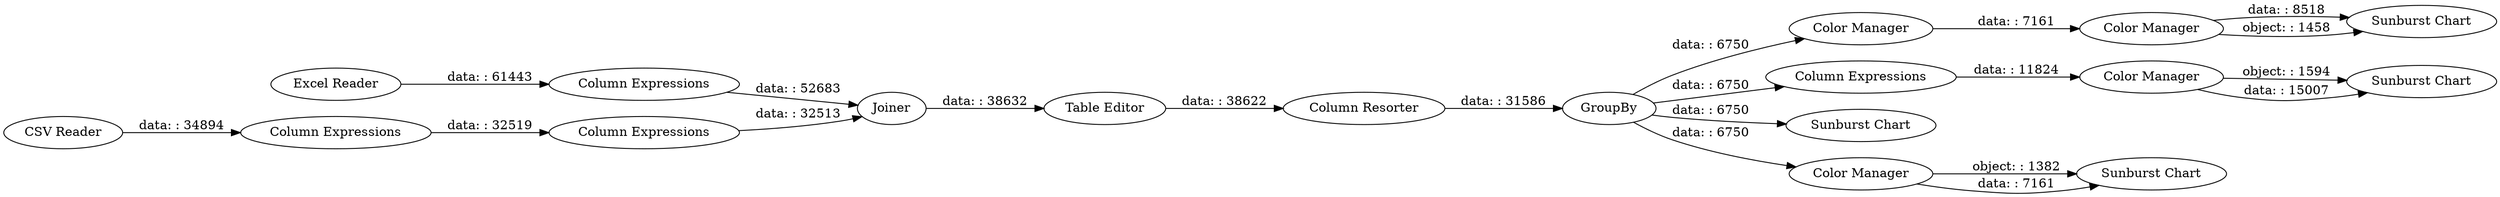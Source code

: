 digraph {
	"7380843232947952416_11" [label="Column Expressions"]
	"7380843232947952416_14" [label="Column Expressions"]
	"7380843232947952416_16" [label=GroupBy]
	"7380843232947952416_17" [label="Column Resorter"]
	"7380843232947952416_30" [label="Color Manager"]
	"7380843232947952416_31" [label="Color Manager"]
	"7380843232947952416_29" [label="Sunburst Chart"]
	"7380843232947952416_12" [label="Excel Reader"]
	"7380843232947952416_13" [label=Joiner]
	"7380843232947952416_27" [label="Sunburst Chart"]
	"7380843232947952416_34" [label="Column Expressions"]
	"7380843232947952416_32" [label="Sunburst Chart"]
	"7380843232947952416_33" [label="Color Manager"]
	"7380843232947952416_1" [label="CSV Reader"]
	"7380843232947952416_26" [label="Sunburst Chart"]
	"7380843232947952416_15" [label="Table Editor"]
	"7380843232947952416_28" [label="Color Manager"]
	"7380843232947952416_9" [label="Column Expressions"]
	"7380843232947952416_28" -> "7380843232947952416_27" [label="object: : 1382"]
	"7380843232947952416_33" -> "7380843232947952416_32" [label="object: : 1594"]
	"7380843232947952416_16" -> "7380843232947952416_30" [label="data: : 6750"]
	"7380843232947952416_15" -> "7380843232947952416_17" [label="data: : 38622"]
	"7380843232947952416_9" -> "7380843232947952416_11" [label="data: : 32519"]
	"7380843232947952416_11" -> "7380843232947952416_13" [label="data: : 32513"]
	"7380843232947952416_31" -> "7380843232947952416_29" [label="data: : 8518"]
	"7380843232947952416_14" -> "7380843232947952416_13" [label="data: : 52683"]
	"7380843232947952416_33" -> "7380843232947952416_32" [label="data: : 15007"]
	"7380843232947952416_28" -> "7380843232947952416_27" [label="data: : 7161"]
	"7380843232947952416_30" -> "7380843232947952416_31" [label="data: : 7161"]
	"7380843232947952416_34" -> "7380843232947952416_33" [label="data: : 11824"]
	"7380843232947952416_1" -> "7380843232947952416_9" [label="data: : 34894"]
	"7380843232947952416_16" -> "7380843232947952416_28" [label="data: : 6750"]
	"7380843232947952416_12" -> "7380843232947952416_14" [label="data: : 61443"]
	"7380843232947952416_17" -> "7380843232947952416_16" [label="data: : 31586"]
	"7380843232947952416_16" -> "7380843232947952416_34" [label="data: : 6750"]
	"7380843232947952416_13" -> "7380843232947952416_15" [label="data: : 38632"]
	"7380843232947952416_16" -> "7380843232947952416_26" [label="data: : 6750"]
	"7380843232947952416_31" -> "7380843232947952416_29" [label="object: : 1458"]
	rankdir=LR
}

